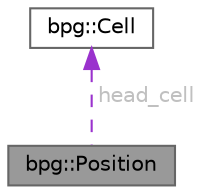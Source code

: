 digraph "bpg::Position"
{
 // LATEX_PDF_SIZE
  bgcolor="transparent";
  edge [fontname=Helvetica,fontsize=10,labelfontname=Helvetica,labelfontsize=10];
  node [fontname=Helvetica,fontsize=10,shape=box,height=0.2,width=0.4];
  Node1 [id="Node000001",label="bpg::Position",height=0.2,width=0.4,color="gray40", fillcolor="grey60", style="filled", fontcolor="black",tooltip=" "];
  Node2 -> Node1 [id="edge1_Node000001_Node000002",dir="back",color="darkorchid3",style="dashed",tooltip=" ",label=" head_cell",fontcolor="grey" ];
  Node2 [id="Node000002",label="bpg::Cell",height=0.2,width=0.4,color="gray40", fillcolor="white", style="filled",URL="$d9/d2f/structbpg_1_1Cell.html",tooltip="A Cell is a simple struct that represents a location within a puzzle board."];
}
